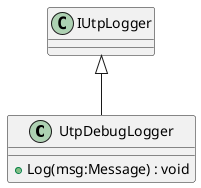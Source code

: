 @startuml
class UtpDebugLogger {
    + Log(msg:Message) : void
}
IUtpLogger <|-- UtpDebugLogger
@enduml

